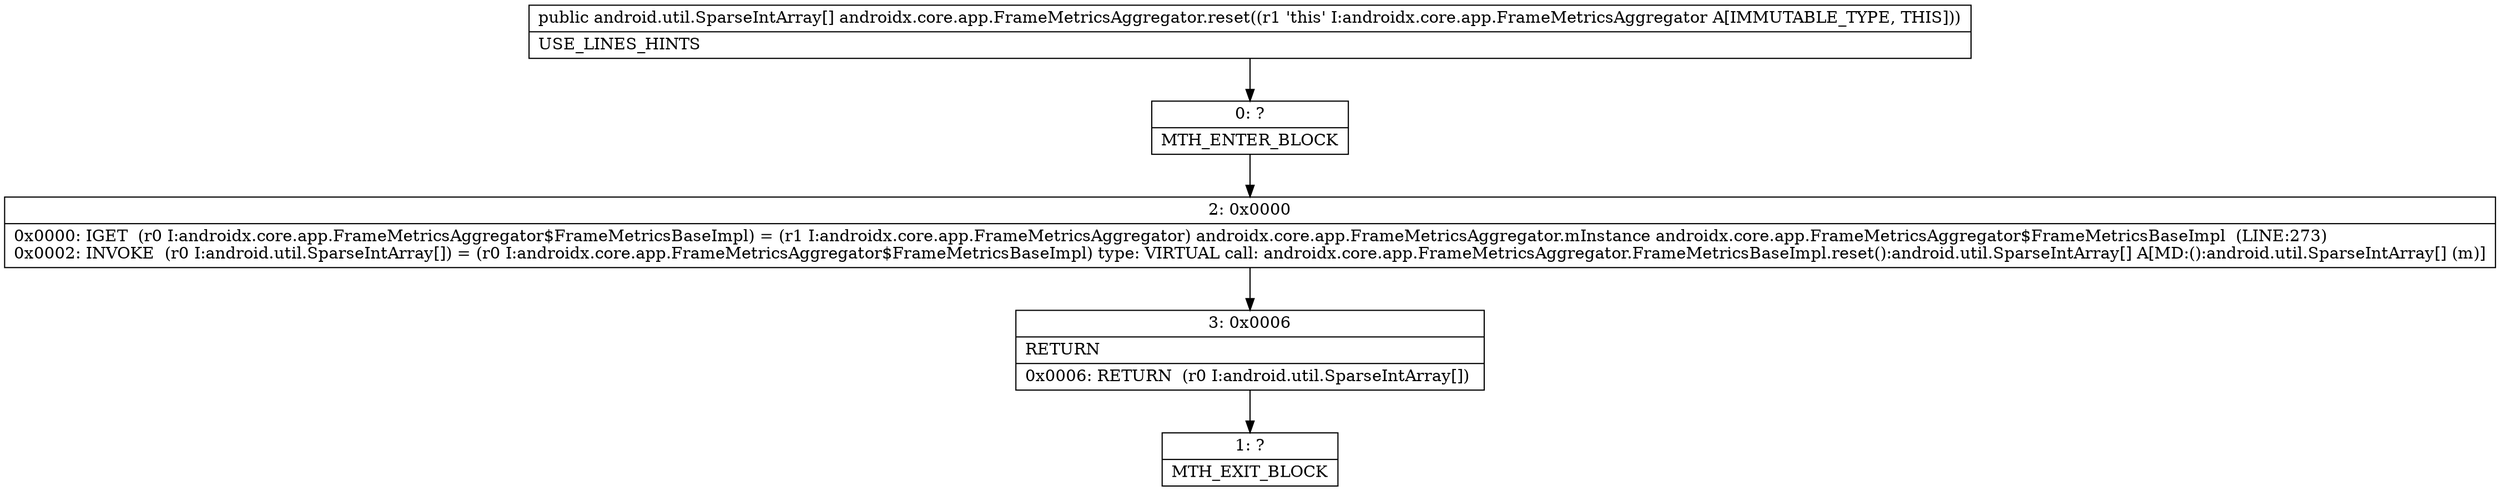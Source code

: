 digraph "CFG forandroidx.core.app.FrameMetricsAggregator.reset()[Landroid\/util\/SparseIntArray;" {
Node_0 [shape=record,label="{0\:\ ?|MTH_ENTER_BLOCK\l}"];
Node_2 [shape=record,label="{2\:\ 0x0000|0x0000: IGET  (r0 I:androidx.core.app.FrameMetricsAggregator$FrameMetricsBaseImpl) = (r1 I:androidx.core.app.FrameMetricsAggregator) androidx.core.app.FrameMetricsAggregator.mInstance androidx.core.app.FrameMetricsAggregator$FrameMetricsBaseImpl  (LINE:273)\l0x0002: INVOKE  (r0 I:android.util.SparseIntArray[]) = (r0 I:androidx.core.app.FrameMetricsAggregator$FrameMetricsBaseImpl) type: VIRTUAL call: androidx.core.app.FrameMetricsAggregator.FrameMetricsBaseImpl.reset():android.util.SparseIntArray[] A[MD:():android.util.SparseIntArray[] (m)]\l}"];
Node_3 [shape=record,label="{3\:\ 0x0006|RETURN\l|0x0006: RETURN  (r0 I:android.util.SparseIntArray[]) \l}"];
Node_1 [shape=record,label="{1\:\ ?|MTH_EXIT_BLOCK\l}"];
MethodNode[shape=record,label="{public android.util.SparseIntArray[] androidx.core.app.FrameMetricsAggregator.reset((r1 'this' I:androidx.core.app.FrameMetricsAggregator A[IMMUTABLE_TYPE, THIS]))  | USE_LINES_HINTS\l}"];
MethodNode -> Node_0;Node_0 -> Node_2;
Node_2 -> Node_3;
Node_3 -> Node_1;
}

